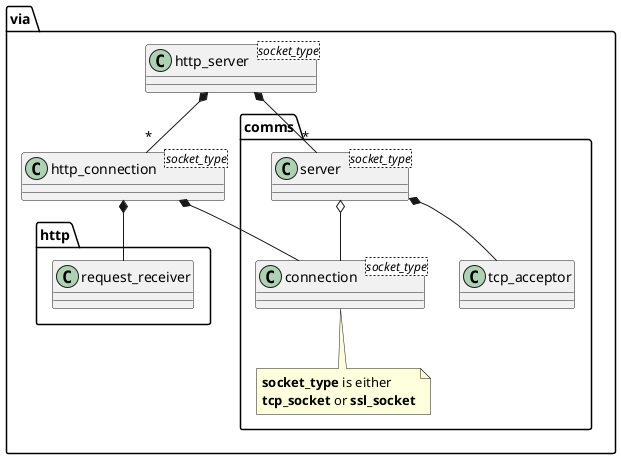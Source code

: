 @startuml

'Copyright (c) 2013-2024 Ken Barker

' title via-httplib server classes

set namespaceSeparator ::

namespace via {
    class http_server<socket_type>
    class http_connection<socket_type>

    http_server *-- "*" http_connection
    http_connection *-- via::http::request_receiver

    http_server *-- "*" via::comms::server
    http_connection *-- via::comms::connection
}

namespace via::comms {
    class server<socket_type> 
    class connection<socket_type> 

    note bottom of connection
        **socket_type** is either
        **tcp_socket** or **ssl_socket**
    end note

    server *-- tcp_acceptor
    server o-- connection
}

@enduml
